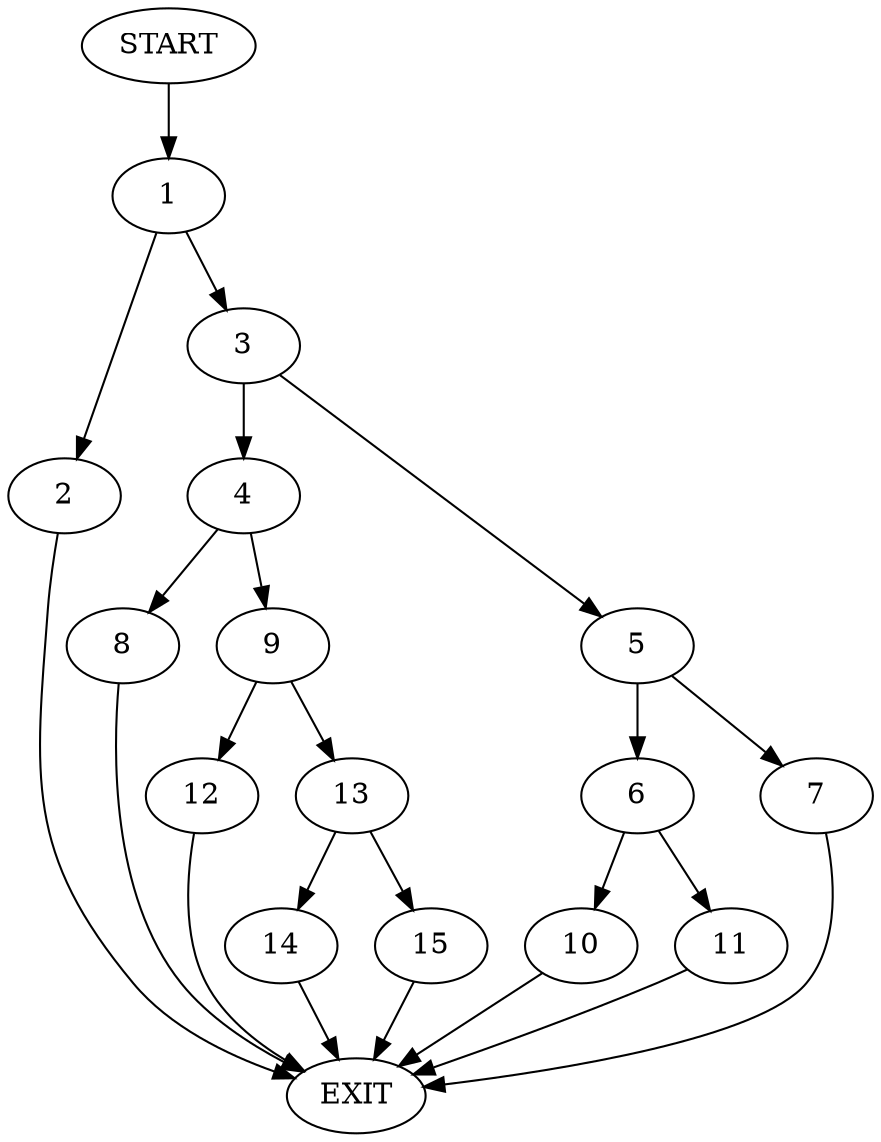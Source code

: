 digraph {
0 [label="START"]
16 [label="EXIT"]
0 -> 1
1 -> 2
1 -> 3
2 -> 16
3 -> 4
3 -> 5
5 -> 6
5 -> 7
4 -> 8
4 -> 9
6 -> 10
6 -> 11
7 -> 16
10 -> 16
11 -> 16
8 -> 16
9 -> 12
9 -> 13
13 -> 14
13 -> 15
12 -> 16
14 -> 16
15 -> 16
}
